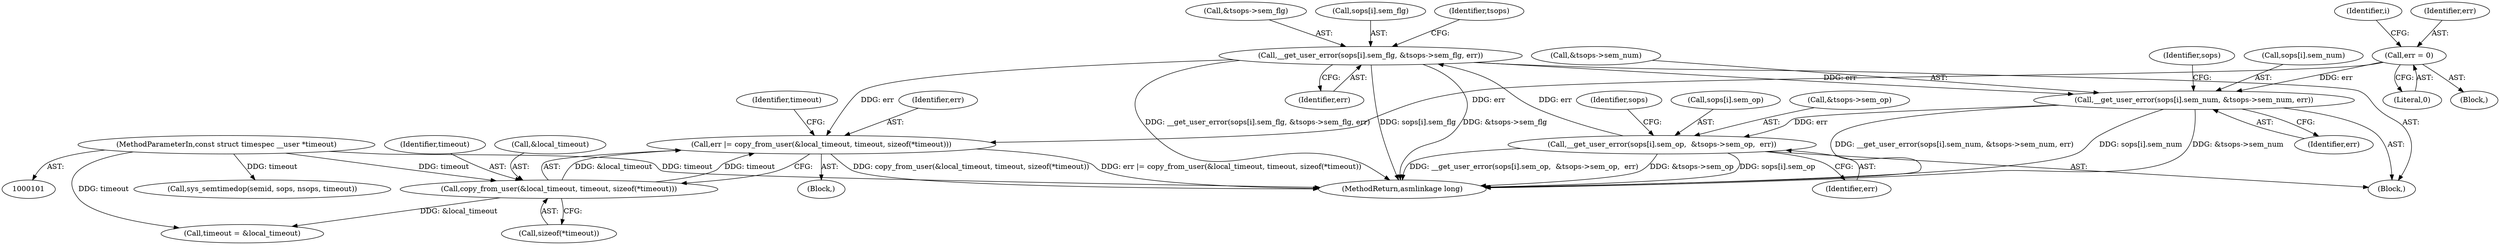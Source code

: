 digraph "0_linux_0f22072ab50cac7983f9660d33974b45184da4f9@API" {
"1000188" [label="(Call,err |= copy_from_user(&local_timeout, timeout, sizeof(*timeout)))"];
"1000172" [label="(Call,__get_user_error(sops[i].sem_flg, &tsops->sem_flg, err))"];
"1000161" [label="(Call,__get_user_error(sops[i].sem_op,  &tsops->sem_op,  err))"];
"1000150" [label="(Call,__get_user_error(sops[i].sem_num, &tsops->sem_num, err))"];
"1000137" [label="(Call,err = 0)"];
"1000190" [label="(Call,copy_from_user(&local_timeout, timeout, sizeof(*timeout)))"];
"1000105" [label="(MethodParameterIn,const struct timespec __user *timeout)"];
"1000218" [label="(Call,sys_semtimedop(semid, sops, nsops, timeout))"];
"1000175" [label="(Identifier,sops)"];
"1000178" [label="(Call,&tsops->sem_flg)"];
"1000194" [label="(Call,sizeof(*timeout))"];
"1000139" [label="(Literal,0)"];
"1000193" [label="(Identifier,timeout)"];
"1000138" [label="(Identifier,err)"];
"1000171" [label="(Identifier,err)"];
"1000156" [label="(Call,&tsops->sem_num)"];
"1000137" [label="(Call,err = 0)"];
"1000187" [label="(Block,)"];
"1000173" [label="(Call,sops[i].sem_flg)"];
"1000149" [label="(Block,)"];
"1000172" [label="(Call,__get_user_error(sops[i].sem_flg, &tsops->sem_flg, err))"];
"1000198" [label="(Identifier,timeout)"];
"1000182" [label="(Identifier,err)"];
"1000162" [label="(Call,sops[i].sem_op)"];
"1000191" [label="(Call,&local_timeout)"];
"1000190" [label="(Call,copy_from_user(&local_timeout, timeout, sizeof(*timeout)))"];
"1000160" [label="(Identifier,err)"];
"1000167" [label="(Call,&tsops->sem_op)"];
"1000197" [label="(Call,timeout = &local_timeout)"];
"1000105" [label="(MethodParameterIn,const struct timespec __user *timeout)"];
"1000164" [label="(Identifier,sops)"];
"1000189" [label="(Identifier,err)"];
"1000151" [label="(Call,sops[i].sem_num)"];
"1000142" [label="(Identifier,i)"];
"1000229" [label="(MethodReturn,asmlinkage long)"];
"1000188" [label="(Call,err |= copy_from_user(&local_timeout, timeout, sizeof(*timeout)))"];
"1000106" [label="(Block,)"];
"1000150" [label="(Call,__get_user_error(sops[i].sem_num, &tsops->sem_num, err))"];
"1000184" [label="(Identifier,tsops)"];
"1000161" [label="(Call,__get_user_error(sops[i].sem_op,  &tsops->sem_op,  err))"];
"1000188" -> "1000187"  [label="AST: "];
"1000188" -> "1000190"  [label="CFG: "];
"1000189" -> "1000188"  [label="AST: "];
"1000190" -> "1000188"  [label="AST: "];
"1000198" -> "1000188"  [label="CFG: "];
"1000188" -> "1000229"  [label="DDG: copy_from_user(&local_timeout, timeout, sizeof(*timeout))"];
"1000188" -> "1000229"  [label="DDG: err |= copy_from_user(&local_timeout, timeout, sizeof(*timeout))"];
"1000172" -> "1000188"  [label="DDG: err"];
"1000137" -> "1000188"  [label="DDG: err"];
"1000190" -> "1000188"  [label="DDG: &local_timeout"];
"1000190" -> "1000188"  [label="DDG: timeout"];
"1000172" -> "1000149"  [label="AST: "];
"1000172" -> "1000182"  [label="CFG: "];
"1000173" -> "1000172"  [label="AST: "];
"1000178" -> "1000172"  [label="AST: "];
"1000182" -> "1000172"  [label="AST: "];
"1000184" -> "1000172"  [label="CFG: "];
"1000172" -> "1000229"  [label="DDG: &tsops->sem_flg"];
"1000172" -> "1000229"  [label="DDG: __get_user_error(sops[i].sem_flg, &tsops->sem_flg, err)"];
"1000172" -> "1000229"  [label="DDG: sops[i].sem_flg"];
"1000172" -> "1000150"  [label="DDG: err"];
"1000161" -> "1000172"  [label="DDG: err"];
"1000161" -> "1000149"  [label="AST: "];
"1000161" -> "1000171"  [label="CFG: "];
"1000162" -> "1000161"  [label="AST: "];
"1000167" -> "1000161"  [label="AST: "];
"1000171" -> "1000161"  [label="AST: "];
"1000175" -> "1000161"  [label="CFG: "];
"1000161" -> "1000229"  [label="DDG: &tsops->sem_op"];
"1000161" -> "1000229"  [label="DDG: sops[i].sem_op"];
"1000161" -> "1000229"  [label="DDG: __get_user_error(sops[i].sem_op,  &tsops->sem_op,  err)"];
"1000150" -> "1000161"  [label="DDG: err"];
"1000150" -> "1000149"  [label="AST: "];
"1000150" -> "1000160"  [label="CFG: "];
"1000151" -> "1000150"  [label="AST: "];
"1000156" -> "1000150"  [label="AST: "];
"1000160" -> "1000150"  [label="AST: "];
"1000164" -> "1000150"  [label="CFG: "];
"1000150" -> "1000229"  [label="DDG: sops[i].sem_num"];
"1000150" -> "1000229"  [label="DDG: &tsops->sem_num"];
"1000150" -> "1000229"  [label="DDG: __get_user_error(sops[i].sem_num, &tsops->sem_num, err)"];
"1000137" -> "1000150"  [label="DDG: err"];
"1000137" -> "1000106"  [label="AST: "];
"1000137" -> "1000139"  [label="CFG: "];
"1000138" -> "1000137"  [label="AST: "];
"1000139" -> "1000137"  [label="AST: "];
"1000142" -> "1000137"  [label="CFG: "];
"1000190" -> "1000194"  [label="CFG: "];
"1000191" -> "1000190"  [label="AST: "];
"1000193" -> "1000190"  [label="AST: "];
"1000194" -> "1000190"  [label="AST: "];
"1000105" -> "1000190"  [label="DDG: timeout"];
"1000190" -> "1000197"  [label="DDG: &local_timeout"];
"1000105" -> "1000101"  [label="AST: "];
"1000105" -> "1000229"  [label="DDG: timeout"];
"1000105" -> "1000197"  [label="DDG: timeout"];
"1000105" -> "1000218"  [label="DDG: timeout"];
}
